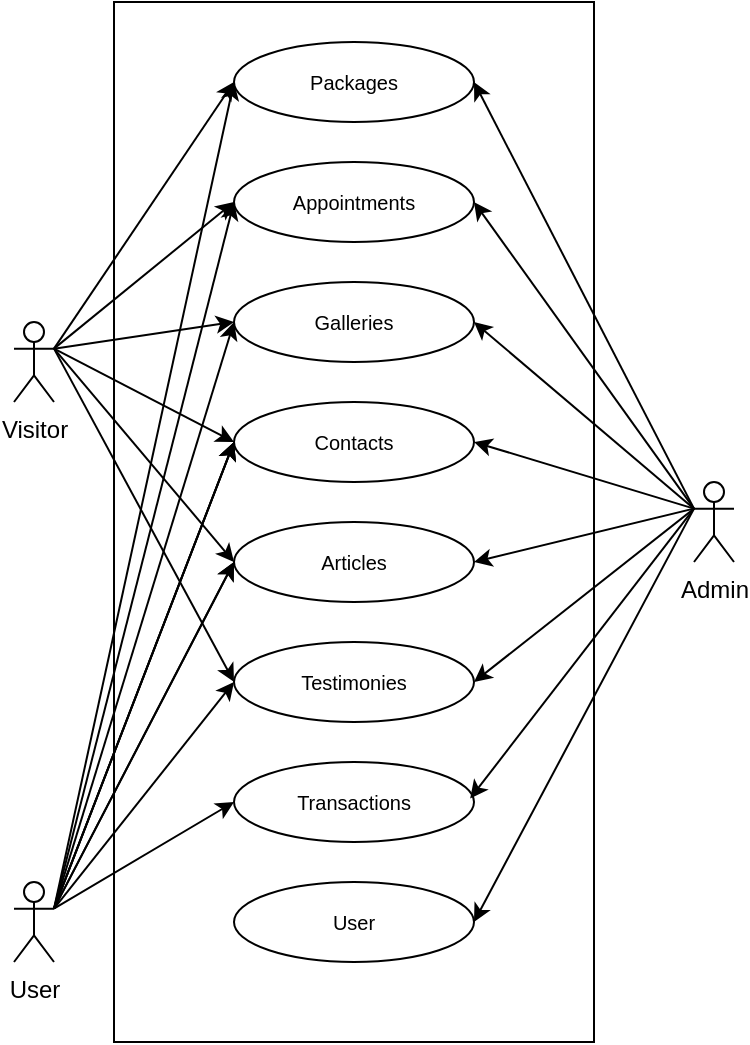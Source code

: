 <mxfile version="21.7.5" type="github" pages="3">
  <diagram name="Page-1" id="W3-Q7zqjhLUKa1q0KoxK">
    <mxGraphModel dx="-87" dy="461" grid="1" gridSize="10" guides="1" tooltips="1" connect="1" arrows="1" fold="1" page="1" pageScale="1" pageWidth="827" pageHeight="1169" math="0" shadow="0">
      <root>
        <mxCell id="0" />
        <mxCell id="1" parent="0" />
        <mxCell id="MscgL50pHXUSEDSrOaUT-1" value="" style="rounded=0;whiteSpace=wrap;html=1;" parent="1" vertex="1">
          <mxGeometry x="920" y="120" width="240" height="520" as="geometry" />
        </mxCell>
        <mxCell id="68ac-YHdikxbnGAt6BPG-159" value="User" style="shape=umlActor;verticalLabelPosition=bottom;verticalAlign=top;html=1;" parent="1" vertex="1">
          <mxGeometry x="870" y="560" width="20" height="40" as="geometry" />
        </mxCell>
        <mxCell id="68ac-YHdikxbnGAt6BPG-160" value="&lt;font style=&quot;font-size: 10px;&quot;&gt;Packages&lt;/font&gt;" style="ellipse;whiteSpace=wrap;html=1;" parent="1" vertex="1">
          <mxGeometry x="980" y="140" width="120" height="40" as="geometry" />
        </mxCell>
        <mxCell id="68ac-YHdikxbnGAt6BPG-161" value="&lt;font style=&quot;font-size: 10px;&quot;&gt;Appointments&lt;/font&gt;" style="ellipse;whiteSpace=wrap;html=1;" parent="1" vertex="1">
          <mxGeometry x="980" y="200" width="120" height="40" as="geometry" />
        </mxCell>
        <mxCell id="68ac-YHdikxbnGAt6BPG-162" value="&lt;font style=&quot;font-size: 10px;&quot;&gt;Galleries&lt;/font&gt;" style="ellipse;whiteSpace=wrap;html=1;" parent="1" vertex="1">
          <mxGeometry x="980" y="260" width="120" height="40" as="geometry" />
        </mxCell>
        <mxCell id="68ac-YHdikxbnGAt6BPG-164" value="&lt;font style=&quot;font-size: 10px;&quot;&gt;Contacts&lt;/font&gt;" style="ellipse;whiteSpace=wrap;html=1;" parent="1" vertex="1">
          <mxGeometry x="980" y="320" width="120" height="40" as="geometry" />
        </mxCell>
        <mxCell id="68ac-YHdikxbnGAt6BPG-165" value="&lt;font style=&quot;font-size: 10px;&quot;&gt;Testimonies&lt;/font&gt;" style="ellipse;whiteSpace=wrap;html=1;" parent="1" vertex="1">
          <mxGeometry x="980" y="440" width="120" height="40" as="geometry" />
        </mxCell>
        <mxCell id="68ac-YHdikxbnGAt6BPG-167" value="Visitor" style="shape=umlActor;verticalLabelPosition=bottom;verticalAlign=top;html=1;" parent="1" vertex="1">
          <mxGeometry x="870" y="280" width="20" height="40" as="geometry" />
        </mxCell>
        <mxCell id="68ac-YHdikxbnGAt6BPG-168" value="" style="endArrow=classic;html=1;rounded=0;exitX=1;exitY=0.333;exitDx=0;exitDy=0;exitPerimeter=0;entryX=0;entryY=0.5;entryDx=0;entryDy=0;" parent="1" source="68ac-YHdikxbnGAt6BPG-167" target="68ac-YHdikxbnGAt6BPG-160" edge="1">
          <mxGeometry width="50" height="50" relative="1" as="geometry">
            <mxPoint x="900" y="290" as="sourcePoint" />
            <mxPoint x="950" y="240" as="targetPoint" />
          </mxGeometry>
        </mxCell>
        <mxCell id="68ac-YHdikxbnGAt6BPG-169" value="" style="endArrow=classic;html=1;rounded=0;entryX=0;entryY=0.5;entryDx=0;entryDy=0;exitX=1;exitY=0.333;exitDx=0;exitDy=0;exitPerimeter=0;" parent="1" source="68ac-YHdikxbnGAt6BPG-167" target="68ac-YHdikxbnGAt6BPG-161" edge="1">
          <mxGeometry width="50" height="50" relative="1" as="geometry">
            <mxPoint x="890" y="290" as="sourcePoint" />
            <mxPoint x="1010" y="180" as="targetPoint" />
          </mxGeometry>
        </mxCell>
        <mxCell id="68ac-YHdikxbnGAt6BPG-170" value="" style="endArrow=classic;html=1;rounded=0;entryX=0;entryY=0.5;entryDx=0;entryDy=0;exitX=1;exitY=0.333;exitDx=0;exitDy=0;exitPerimeter=0;" parent="1" source="68ac-YHdikxbnGAt6BPG-167" target="68ac-YHdikxbnGAt6BPG-162" edge="1">
          <mxGeometry width="50" height="50" relative="1" as="geometry">
            <mxPoint x="890" y="290" as="sourcePoint" />
            <mxPoint x="1020" y="190" as="targetPoint" />
          </mxGeometry>
        </mxCell>
        <mxCell id="68ac-YHdikxbnGAt6BPG-171" value="" style="endArrow=classic;html=1;rounded=0;exitX=1;exitY=0.333;exitDx=0;exitDy=0;exitPerimeter=0;entryX=0;entryY=0.5;entryDx=0;entryDy=0;" parent="1" source="68ac-YHdikxbnGAt6BPG-167" target="68ac-YHdikxbnGAt6BPG-164" edge="1">
          <mxGeometry width="50" height="50" relative="1" as="geometry">
            <mxPoint x="920" y="323" as="sourcePoint" />
            <mxPoint x="1030" y="200" as="targetPoint" />
          </mxGeometry>
        </mxCell>
        <mxCell id="68ac-YHdikxbnGAt6BPG-172" value="" style="endArrow=classic;html=1;rounded=0;exitX=1;exitY=0.333;exitDx=0;exitDy=0;exitPerimeter=0;entryX=0;entryY=0.5;entryDx=0;entryDy=0;" parent="1" source="68ac-YHdikxbnGAt6BPG-167" target="68ac-YHdikxbnGAt6BPG-165" edge="1">
          <mxGeometry width="50" height="50" relative="1" as="geometry">
            <mxPoint x="930" y="333" as="sourcePoint" />
            <mxPoint x="1010" y="360" as="targetPoint" />
          </mxGeometry>
        </mxCell>
        <mxCell id="68ac-YHdikxbnGAt6BPG-173" value="&lt;font style=&quot;font-size: 10px;&quot;&gt;Articles&lt;/font&gt;" style="ellipse;whiteSpace=wrap;html=1;" parent="1" vertex="1">
          <mxGeometry x="980" y="380" width="120" height="40" as="geometry" />
        </mxCell>
        <mxCell id="68ac-YHdikxbnGAt6BPG-174" value="" style="endArrow=classic;html=1;rounded=0;entryX=0;entryY=0.5;entryDx=0;entryDy=0;exitX=1;exitY=0.333;exitDx=0;exitDy=0;exitPerimeter=0;" parent="1" source="68ac-YHdikxbnGAt6BPG-167" target="68ac-YHdikxbnGAt6BPG-173" edge="1">
          <mxGeometry width="50" height="50" relative="1" as="geometry">
            <mxPoint x="900" y="300" as="sourcePoint" />
            <mxPoint x="990" y="330" as="targetPoint" />
          </mxGeometry>
        </mxCell>
        <mxCell id="68ac-YHdikxbnGAt6BPG-175" value="&lt;font style=&quot;font-size: 10px;&quot;&gt;Transactions&lt;/font&gt;" style="ellipse;whiteSpace=wrap;html=1;" parent="1" vertex="1">
          <mxGeometry x="980" y="500" width="120" height="40" as="geometry" />
        </mxCell>
        <mxCell id="68ac-YHdikxbnGAt6BPG-176" value="Admin" style="shape=umlActor;verticalLabelPosition=bottom;verticalAlign=top;html=1;" parent="1" vertex="1">
          <mxGeometry x="1210" y="360" width="20" height="40" as="geometry" />
        </mxCell>
        <mxCell id="68ac-YHdikxbnGAt6BPG-178" value="" style="endArrow=classic;html=1;rounded=0;entryX=0;entryY=0.5;entryDx=0;entryDy=0;exitX=1;exitY=0.333;exitDx=0;exitDy=0;exitPerimeter=0;" parent="1" source="68ac-YHdikxbnGAt6BPG-159" target="68ac-YHdikxbnGAt6BPG-175" edge="1">
          <mxGeometry width="50" height="50" relative="1" as="geometry">
            <mxPoint x="900" y="583" as="sourcePoint" />
            <mxPoint x="990" y="590" as="targetPoint" />
          </mxGeometry>
        </mxCell>
        <mxCell id="68ac-YHdikxbnGAt6BPG-179" value="" style="endArrow=classic;html=1;rounded=0;entryX=0;entryY=0.5;entryDx=0;entryDy=0;exitX=1;exitY=0.333;exitDx=0;exitDy=0;exitPerimeter=0;" parent="1" source="68ac-YHdikxbnGAt6BPG-159" target="68ac-YHdikxbnGAt6BPG-165" edge="1">
          <mxGeometry width="50" height="50" relative="1" as="geometry">
            <mxPoint x="900" y="583" as="sourcePoint" />
            <mxPoint x="990" y="590" as="targetPoint" />
          </mxGeometry>
        </mxCell>
        <mxCell id="68ac-YHdikxbnGAt6BPG-180" value="" style="endArrow=classic;html=1;rounded=0;entryX=1;entryY=0.5;entryDx=0;entryDy=0;exitX=0;exitY=0.333;exitDx=0;exitDy=0;exitPerimeter=0;" parent="1" source="68ac-YHdikxbnGAt6BPG-176" target="68ac-YHdikxbnGAt6BPG-160" edge="1">
          <mxGeometry width="50" height="50" relative="1" as="geometry">
            <mxPoint x="1260" y="330" as="sourcePoint" />
            <mxPoint x="1310" y="280" as="targetPoint" />
          </mxGeometry>
        </mxCell>
        <mxCell id="68ac-YHdikxbnGAt6BPG-181" value="" style="endArrow=classic;html=1;rounded=0;entryX=1;entryY=0.5;entryDx=0;entryDy=0;exitX=0;exitY=0.333;exitDx=0;exitDy=0;exitPerimeter=0;" parent="1" source="68ac-YHdikxbnGAt6BPG-176" target="68ac-YHdikxbnGAt6BPG-165" edge="1">
          <mxGeometry width="50" height="50" relative="1" as="geometry">
            <mxPoint x="1270" y="340" as="sourcePoint" />
            <mxPoint x="1110" y="170" as="targetPoint" />
          </mxGeometry>
        </mxCell>
        <mxCell id="68ac-YHdikxbnGAt6BPG-182" value="" style="endArrow=classic;html=1;rounded=0;entryX=0;entryY=0.5;entryDx=0;entryDy=0;exitX=1;exitY=0.333;exitDx=0;exitDy=0;exitPerimeter=0;" parent="1" source="68ac-YHdikxbnGAt6BPG-159" target="68ac-YHdikxbnGAt6BPG-160" edge="1">
          <mxGeometry width="50" height="50" relative="1" as="geometry">
            <mxPoint x="880" y="550" as="sourcePoint" />
            <mxPoint x="990" y="170" as="targetPoint" />
          </mxGeometry>
        </mxCell>
        <mxCell id="68ac-YHdikxbnGAt6BPG-183" value="" style="endArrow=classic;html=1;rounded=0;entryX=0;entryY=0.5;entryDx=0;entryDy=0;exitX=1;exitY=0.333;exitDx=0;exitDy=0;exitPerimeter=0;" parent="1" source="68ac-YHdikxbnGAt6BPG-159" target="68ac-YHdikxbnGAt6BPG-161" edge="1">
          <mxGeometry width="50" height="50" relative="1" as="geometry">
            <mxPoint x="900" y="303" as="sourcePoint" />
            <mxPoint x="990" y="230" as="targetPoint" />
          </mxGeometry>
        </mxCell>
        <mxCell id="68ac-YHdikxbnGAt6BPG-184" value="" style="endArrow=classic;html=1;rounded=0;entryX=0;entryY=0.5;entryDx=0;entryDy=0;exitX=1;exitY=0.333;exitDx=0;exitDy=0;exitPerimeter=0;" parent="1" source="68ac-YHdikxbnGAt6BPG-159" target="68ac-YHdikxbnGAt6BPG-162" edge="1">
          <mxGeometry width="50" height="50" relative="1" as="geometry">
            <mxPoint x="880" y="550" as="sourcePoint" />
            <mxPoint x="990" y="290" as="targetPoint" />
          </mxGeometry>
        </mxCell>
        <mxCell id="68ac-YHdikxbnGAt6BPG-185" value="" style="endArrow=classic;html=1;rounded=0;entryX=0;entryY=0.5;entryDx=0;entryDy=0;exitX=1;exitY=0.333;exitDx=0;exitDy=0;exitPerimeter=0;" parent="1" source="68ac-YHdikxbnGAt6BPG-159" target="68ac-YHdikxbnGAt6BPG-164" edge="1">
          <mxGeometry width="50" height="50" relative="1" as="geometry">
            <mxPoint x="880" y="550" as="sourcePoint" />
            <mxPoint x="990" y="350" as="targetPoint" />
          </mxGeometry>
        </mxCell>
        <mxCell id="68ac-YHdikxbnGAt6BPG-186" value="" style="endArrow=classic;html=1;rounded=0;entryX=0;entryY=0.5;entryDx=0;entryDy=0;exitX=1;exitY=0.333;exitDx=0;exitDy=0;exitPerimeter=0;" parent="1" source="68ac-YHdikxbnGAt6BPG-159" target="68ac-YHdikxbnGAt6BPG-173" edge="1">
          <mxGeometry width="50" height="50" relative="1" as="geometry">
            <mxPoint x="880" y="550" as="sourcePoint" />
            <mxPoint x="990" y="410" as="targetPoint" />
          </mxGeometry>
        </mxCell>
        <mxCell id="68ac-YHdikxbnGAt6BPG-187" value="" style="endArrow=classic;html=1;rounded=0;entryX=0;entryY=0.5;entryDx=0;entryDy=0;exitX=1;exitY=0.333;exitDx=0;exitDy=0;exitPerimeter=0;" parent="1" source="68ac-YHdikxbnGAt6BPG-159" edge="1">
          <mxGeometry width="50" height="50" relative="1" as="geometry">
            <mxPoint x="880" y="550" as="sourcePoint" />
            <mxPoint x="980" y="400" as="targetPoint" />
          </mxGeometry>
        </mxCell>
        <mxCell id="68ac-YHdikxbnGAt6BPG-188" value="" style="endArrow=classic;html=1;rounded=0;entryX=0;entryY=0.5;entryDx=0;entryDy=0;exitX=1;exitY=0.333;exitDx=0;exitDy=0;exitPerimeter=0;" parent="1" source="68ac-YHdikxbnGAt6BPG-159" edge="1">
          <mxGeometry width="50" height="50" relative="1" as="geometry">
            <mxPoint x="880" y="550" as="sourcePoint" />
            <mxPoint x="980" y="340" as="targetPoint" />
          </mxGeometry>
        </mxCell>
        <mxCell id="68ac-YHdikxbnGAt6BPG-189" value="" style="endArrow=classic;html=1;rounded=0;entryX=0;entryY=0.5;entryDx=0;entryDy=0;exitX=1;exitY=0.333;exitDx=0;exitDy=0;exitPerimeter=0;" parent="1" source="68ac-YHdikxbnGAt6BPG-159" edge="1">
          <mxGeometry width="50" height="50" relative="1" as="geometry">
            <mxPoint x="880" y="550" as="sourcePoint" />
            <mxPoint x="980" y="340" as="targetPoint" />
          </mxGeometry>
        </mxCell>
        <mxCell id="68ac-YHdikxbnGAt6BPG-190" value="" style="endArrow=classic;html=1;rounded=0;entryX=1;entryY=0.5;entryDx=0;entryDy=0;exitX=0;exitY=0.333;exitDx=0;exitDy=0;exitPerimeter=0;" parent="1" source="68ac-YHdikxbnGAt6BPG-176" target="68ac-YHdikxbnGAt6BPG-161" edge="1">
          <mxGeometry width="50" height="50" relative="1" as="geometry">
            <mxPoint x="1290" y="353" as="sourcePoint" />
            <mxPoint x="1110" y="170" as="targetPoint" />
          </mxGeometry>
        </mxCell>
        <mxCell id="68ac-YHdikxbnGAt6BPG-191" value="" style="endArrow=classic;html=1;rounded=0;entryX=1;entryY=0.5;entryDx=0;entryDy=0;exitX=0;exitY=0.333;exitDx=0;exitDy=0;exitPerimeter=0;" parent="1" source="68ac-YHdikxbnGAt6BPG-176" target="68ac-YHdikxbnGAt6BPG-162" edge="1">
          <mxGeometry width="50" height="50" relative="1" as="geometry">
            <mxPoint x="1300" y="363" as="sourcePoint" />
            <mxPoint x="1120" y="180" as="targetPoint" />
          </mxGeometry>
        </mxCell>
        <mxCell id="68ac-YHdikxbnGAt6BPG-192" value="" style="endArrow=classic;html=1;rounded=0;entryX=1;entryY=0.5;entryDx=0;entryDy=0;exitX=0;exitY=0.333;exitDx=0;exitDy=0;exitPerimeter=0;" parent="1" source="68ac-YHdikxbnGAt6BPG-176" target="68ac-YHdikxbnGAt6BPG-164" edge="1">
          <mxGeometry width="50" height="50" relative="1" as="geometry">
            <mxPoint x="1310" y="373" as="sourcePoint" />
            <mxPoint x="1130" y="190" as="targetPoint" />
          </mxGeometry>
        </mxCell>
        <mxCell id="68ac-YHdikxbnGAt6BPG-193" value="" style="endArrow=classic;html=1;rounded=0;entryX=1;entryY=0.5;entryDx=0;entryDy=0;exitX=0;exitY=0.333;exitDx=0;exitDy=0;exitPerimeter=0;" parent="1" source="68ac-YHdikxbnGAt6BPG-176" target="68ac-YHdikxbnGAt6BPG-173" edge="1">
          <mxGeometry width="50" height="50" relative="1" as="geometry">
            <mxPoint x="1320" y="383" as="sourcePoint" />
            <mxPoint x="1140" y="200" as="targetPoint" />
          </mxGeometry>
        </mxCell>
        <mxCell id="68ac-YHdikxbnGAt6BPG-195" value="" style="endArrow=classic;html=1;rounded=0;entryX=0.984;entryY=0.456;entryDx=0;entryDy=0;exitX=0;exitY=0.333;exitDx=0;exitDy=0;exitPerimeter=0;entryPerimeter=0;" parent="1" source="68ac-YHdikxbnGAt6BPG-176" target="68ac-YHdikxbnGAt6BPG-175" edge="1">
          <mxGeometry width="50" height="50" relative="1" as="geometry">
            <mxPoint x="1350" y="413" as="sourcePoint" />
            <mxPoint x="1170" y="230" as="targetPoint" />
          </mxGeometry>
        </mxCell>
        <mxCell id="68ac-YHdikxbnGAt6BPG-196" value="&lt;font style=&quot;font-size: 10px;&quot;&gt;User&lt;/font&gt;" style="ellipse;whiteSpace=wrap;html=1;" parent="1" vertex="1">
          <mxGeometry x="980" y="560" width="120" height="40" as="geometry" />
        </mxCell>
        <mxCell id="JkCuVldubkpU6-L07YxO-3" value="" style="endArrow=classic;html=1;rounded=0;entryX=1;entryY=0.5;entryDx=0;entryDy=0;exitX=0;exitY=0.333;exitDx=0;exitDy=0;exitPerimeter=0;" parent="1" source="68ac-YHdikxbnGAt6BPG-176" target="68ac-YHdikxbnGAt6BPG-196" edge="1">
          <mxGeometry width="50" height="50" relative="1" as="geometry">
            <mxPoint x="1230" y="370" as="sourcePoint" />
            <mxPoint x="1110" y="590" as="targetPoint" />
          </mxGeometry>
        </mxCell>
      </root>
    </mxGraphModel>
  </diagram>
  <diagram id="ctuZIe3_9bELi5qZTH8a" name="admin">
    <mxGraphModel dx="883" dy="468" grid="1" gridSize="10" guides="1" tooltips="1" connect="1" arrows="1" fold="1" page="1" pageScale="1" pageWidth="850" pageHeight="1100" math="0" shadow="0">
      <root>
        <mxCell id="0" />
        <mxCell id="1" parent="0" />
        <mxCell id="uciX4Eg7__3NdHYNUk7G-22" value="" style="rounded=0;whiteSpace=wrap;html=1;" vertex="1" parent="1">
          <mxGeometry x="120" y="110" width="350" height="630" as="geometry" />
        </mxCell>
        <mxCell id="CpuPMyb-1w2UGZgQBSjq-10" style="rounded=0;orthogonalLoop=1;jettySize=auto;html=1;entryX=0;entryY=0.5;entryDx=0;entryDy=0;exitX=1;exitY=0.333;exitDx=0;exitDy=0;exitPerimeter=0;endArrow=none;endFill=0;fontSize=10;" parent="1" source="p_7tX5edI_VlVgQaroJx-1" target="CpuPMyb-1w2UGZgQBSjq-1" edge="1">
          <mxGeometry relative="1" as="geometry">
            <mxPoint x="180" y="186.667" as="sourcePoint" />
          </mxGeometry>
        </mxCell>
        <mxCell id="CpuPMyb-1w2UGZgQBSjq-21" style="rounded=0;orthogonalLoop=1;jettySize=auto;html=1;exitX=1;exitY=0.333;exitDx=0;exitDy=0;exitPerimeter=0;entryX=0;entryY=0.5;entryDx=0;entryDy=0;endArrow=none;endFill=0;fontSize=10;" parent="1" source="p_7tX5edI_VlVgQaroJx-1" target="CpuPMyb-1w2UGZgQBSjq-11" edge="1">
          <mxGeometry relative="1" as="geometry" />
        </mxCell>
        <mxCell id="CpuPMyb-1w2UGZgQBSjq-29" style="rounded=0;orthogonalLoop=1;jettySize=auto;html=1;exitX=1;exitY=0.333;exitDx=0;exitDy=0;exitPerimeter=0;entryX=0;entryY=0.5;entryDx=0;entryDy=0;endArrow=none;endFill=0;fontSize=10;" parent="1" source="p_7tX5edI_VlVgQaroJx-1" target="CpuPMyb-1w2UGZgQBSjq-28" edge="1">
          <mxGeometry relative="1" as="geometry" />
        </mxCell>
        <mxCell id="p_7tX5edI_VlVgQaroJx-1" value="Admin" style="shape=umlActor;verticalLabelPosition=bottom;verticalAlign=top;html=1;outlineConnect=0;fontSize=10;" parent="1" vertex="1">
          <mxGeometry x="60" y="240" width="40" height="80" as="geometry" />
        </mxCell>
        <mxCell id="CpuPMyb-1w2UGZgQBSjq-1" value="Login" style="ellipse;whiteSpace=wrap;html=1;fontSize=10;" parent="1" vertex="1">
          <mxGeometry x="200" y="120" width="80" height="40" as="geometry" />
        </mxCell>
        <mxCell id="CpuPMyb-1w2UGZgQBSjq-7" value="Logout" style="ellipse;whiteSpace=wrap;html=1;fontSize=10;" parent="1" vertex="1">
          <mxGeometry x="360" y="120" width="80" height="40" as="geometry" />
        </mxCell>
        <mxCell id="CpuPMyb-1w2UGZgQBSjq-8" value="" style="endArrow=classic;html=1;rounded=0;dashed=1;entryX=0;entryY=0.5;entryDx=0;entryDy=0;fontSize=10;" parent="1" target="CpuPMyb-1w2UGZgQBSjq-7" edge="1">
          <mxGeometry width="50" height="50" relative="1" as="geometry">
            <mxPoint x="280" y="140" as="sourcePoint" />
            <mxPoint x="330" y="100" as="targetPoint" />
          </mxGeometry>
        </mxCell>
        <mxCell id="CpuPMyb-1w2UGZgQBSjq-9" value="&amp;lt;&amp;lt;include&amp;gt;&amp;gt;" style="text;html=1;align=center;verticalAlign=middle;resizable=0;points=[];autosize=1;strokeColor=none;fillColor=none;fontSize=10;" parent="1" vertex="1">
          <mxGeometry x="280" y="108" width="80" height="30" as="geometry" />
        </mxCell>
        <mxCell id="CpuPMyb-1w2UGZgQBSjq-11" value="Lihat Data Paket Wedding" style="ellipse;whiteSpace=wrap;html=1;fontSize=10;" parent="1" vertex="1">
          <mxGeometry x="200" y="220" width="80" height="40" as="geometry" />
        </mxCell>
        <mxCell id="CpuPMyb-1w2UGZgQBSjq-12" value="Tambah Data Paket Wedding" style="ellipse;whiteSpace=wrap;html=1;fontSize=10;" parent="1" vertex="1">
          <mxGeometry x="285" y="150" width="80" height="40" as="geometry" />
        </mxCell>
        <mxCell id="CpuPMyb-1w2UGZgQBSjq-13" value="" style="endArrow=classic;html=1;rounded=0;dashed=1;entryX=0;entryY=0.5;entryDx=0;entryDy=0;fontSize=10;" parent="1" target="CpuPMyb-1w2UGZgQBSjq-12" edge="1">
          <mxGeometry width="50" height="50" relative="1" as="geometry">
            <mxPoint x="240" y="220" as="sourcePoint" />
            <mxPoint x="280" y="170" as="targetPoint" />
          </mxGeometry>
        </mxCell>
        <mxCell id="CpuPMyb-1w2UGZgQBSjq-14" value="&amp;lt;&amp;lt;include&amp;gt;&amp;gt;" style="text;html=1;align=center;verticalAlign=middle;resizable=0;points=[];autosize=1;strokeColor=none;fillColor=none;fontSize=10;" parent="1" vertex="1">
          <mxGeometry x="195" y="178" width="80" height="30" as="geometry" />
        </mxCell>
        <mxCell id="CpuPMyb-1w2UGZgQBSjq-15" value="Edit Data Paket Wedding" style="ellipse;whiteSpace=wrap;html=1;fontSize=10;" parent="1" vertex="1">
          <mxGeometry x="360" y="180" width="80" height="40" as="geometry" />
        </mxCell>
        <mxCell id="CpuPMyb-1w2UGZgQBSjq-16" value="" style="endArrow=classic;html=1;rounded=0;dashed=1;entryX=0;entryY=0.5;entryDx=0;entryDy=0;fontSize=10;" parent="1" target="CpuPMyb-1w2UGZgQBSjq-15" edge="1">
          <mxGeometry width="50" height="50" relative="1" as="geometry">
            <mxPoint x="280" y="240" as="sourcePoint" />
            <mxPoint x="330" y="200" as="targetPoint" />
          </mxGeometry>
        </mxCell>
        <mxCell id="CpuPMyb-1w2UGZgQBSjq-17" value="&amp;lt;&amp;lt;include&amp;gt;&amp;gt;" style="text;html=1;align=center;verticalAlign=middle;resizable=0;points=[];autosize=1;strokeColor=none;fillColor=none;fontSize=10;" parent="1" vertex="1">
          <mxGeometry x="265" y="190" width="80" height="30" as="geometry" />
        </mxCell>
        <mxCell id="CpuPMyb-1w2UGZgQBSjq-18" value="Hapus Data Paket Wedding" style="ellipse;whiteSpace=wrap;html=1;fontSize=10;" parent="1" vertex="1">
          <mxGeometry x="360" y="240" width="80" height="40" as="geometry" />
        </mxCell>
        <mxCell id="CpuPMyb-1w2UGZgQBSjq-19" value="" style="endArrow=classic;html=1;rounded=0;dashed=1;entryX=0;entryY=0.5;entryDx=0;entryDy=0;exitX=0.5;exitY=1;exitDx=0;exitDy=0;fontSize=10;" parent="1" source="CpuPMyb-1w2UGZgQBSjq-11" target="CpuPMyb-1w2UGZgQBSjq-18" edge="1">
          <mxGeometry width="50" height="50" relative="1" as="geometry">
            <mxPoint x="280" y="300" as="sourcePoint" />
            <mxPoint x="330" y="260" as="targetPoint" />
          </mxGeometry>
        </mxCell>
        <mxCell id="CpuPMyb-1w2UGZgQBSjq-20" value="&amp;lt;&amp;lt;include&amp;gt;&amp;gt;" style="text;html=1;align=center;verticalAlign=middle;resizable=0;points=[];autosize=1;strokeColor=none;fillColor=none;fontSize=10;" parent="1" vertex="1">
          <mxGeometry x="280" y="230" width="80" height="30" as="geometry" />
        </mxCell>
        <mxCell id="CpuPMyb-1w2UGZgQBSjq-22" value="Tambah Data Galeri" style="ellipse;whiteSpace=wrap;html=1;fontSize=10;" parent="1" vertex="1">
          <mxGeometry x="250" y="360" width="80" height="40" as="geometry" />
        </mxCell>
        <mxCell id="CpuPMyb-1w2UGZgQBSjq-23" value="Edit Data Galeri" style="ellipse;whiteSpace=wrap;html=1;fontSize=10;" parent="1" vertex="1">
          <mxGeometry x="345" y="400" width="80" height="40" as="geometry" />
        </mxCell>
        <mxCell id="CpuPMyb-1w2UGZgQBSjq-24" value="Hapus Data Galeri" style="ellipse;whiteSpace=wrap;html=1;fontSize=10;" parent="1" vertex="1">
          <mxGeometry x="350" y="460" width="80" height="40" as="geometry" />
        </mxCell>
        <mxCell id="CpuPMyb-1w2UGZgQBSjq-25" value="&amp;lt;&amp;lt;include&amp;gt;&amp;gt;" style="text;html=1;align=center;verticalAlign=middle;resizable=0;points=[];autosize=1;strokeColor=none;fillColor=none;fontSize=10;" parent="1" vertex="1">
          <mxGeometry x="300" y="430" width="80" height="30" as="geometry" />
        </mxCell>
        <mxCell id="CpuPMyb-1w2UGZgQBSjq-26" value="&amp;lt;&amp;lt;include&amp;gt;&amp;gt;" style="text;html=1;align=center;verticalAlign=middle;resizable=0;points=[];autosize=1;strokeColor=none;fillColor=none;fontSize=10;" parent="1" vertex="1">
          <mxGeometry x="220" y="340" width="80" height="30" as="geometry" />
        </mxCell>
        <mxCell id="CpuPMyb-1w2UGZgQBSjq-27" value="&amp;lt;&amp;lt;include&amp;gt;&amp;gt;" style="text;html=1;align=center;verticalAlign=middle;resizable=0;points=[];autosize=1;strokeColor=none;fillColor=none;fontSize=10;" parent="1" vertex="1">
          <mxGeometry x="285" y="390" width="80" height="30" as="geometry" />
        </mxCell>
        <mxCell id="CpuPMyb-1w2UGZgQBSjq-28" value="Lihat Data Galeri" style="ellipse;whiteSpace=wrap;html=1;fontSize=10;" parent="1" vertex="1">
          <mxGeometry x="150" y="340" width="80" height="40" as="geometry" />
        </mxCell>
        <mxCell id="CpuPMyb-1w2UGZgQBSjq-31" value="" style="endArrow=classic;html=1;rounded=0;dashed=1;exitX=1;exitY=0.5;exitDx=0;exitDy=0;fontSize=10;entryX=0;entryY=0;entryDx=0;entryDy=0;" parent="1" source="CpuPMyb-1w2UGZgQBSjq-28" edge="1" target="CpuPMyb-1w2UGZgQBSjq-22">
          <mxGeometry width="50" height="50" relative="1" as="geometry">
            <mxPoint x="215" y="450" as="sourcePoint" />
            <mxPoint x="265" y="400" as="targetPoint" />
          </mxGeometry>
        </mxCell>
        <mxCell id="CpuPMyb-1w2UGZgQBSjq-32" value="" style="endArrow=classic;html=1;rounded=0;exitX=0.729;exitY=1.029;exitDx=0;exitDy=0;entryX=0;entryY=0.5;entryDx=0;entryDy=0;dashed=1;fontSize=10;exitPerimeter=0;" parent="1" source="CpuPMyb-1w2UGZgQBSjq-28" target="CpuPMyb-1w2UGZgQBSjq-23" edge="1">
          <mxGeometry width="50" height="50" relative="1" as="geometry">
            <mxPoint x="255" y="480" as="sourcePoint" />
            <mxPoint x="305" y="430" as="targetPoint" />
            <Array as="points">
              <mxPoint x="280" y="410" />
            </Array>
          </mxGeometry>
        </mxCell>
        <mxCell id="CpuPMyb-1w2UGZgQBSjq-33" value="" style="endArrow=classic;html=1;rounded=0;entryX=0;entryY=0.5;entryDx=0;entryDy=0;dashed=1;exitX=0.5;exitY=1;exitDx=0;exitDy=0;fontSize=10;" parent="1" source="CpuPMyb-1w2UGZgQBSjq-28" target="CpuPMyb-1w2UGZgQBSjq-24" edge="1">
          <mxGeometry width="50" height="50" relative="1" as="geometry">
            <mxPoint x="215" y="490" as="sourcePoint" />
            <mxPoint x="265" y="440" as="targetPoint" />
          </mxGeometry>
        </mxCell>
        <mxCell id="CpuPMyb-1w2UGZgQBSjq-34" value="Lihat Data Artikel" style="ellipse;whiteSpace=wrap;html=1;fontSize=10;" parent="1" vertex="1">
          <mxGeometry x="140" y="400" width="80" height="40" as="geometry" />
        </mxCell>
        <mxCell id="CpuPMyb-1w2UGZgQBSjq-35" value="Tambah Data Artikel" style="ellipse;whiteSpace=wrap;html=1;fontSize=10;" parent="1" vertex="1">
          <mxGeometry x="240" y="460" width="80" height="40" as="geometry" />
        </mxCell>
        <mxCell id="CpuPMyb-1w2UGZgQBSjq-36" value="" style="endArrow=classic;html=1;rounded=0;dashed=1;entryX=0;entryY=0.5;entryDx=0;entryDy=0;fontSize=10;exitX=1;exitY=0.5;exitDx=0;exitDy=0;" parent="1" target="CpuPMyb-1w2UGZgQBSjq-35" edge="1" source="CpuPMyb-1w2UGZgQBSjq-34">
          <mxGeometry width="50" height="50" relative="1" as="geometry">
            <mxPoint x="225" y="560" as="sourcePoint" />
            <mxPoint x="275" y="510" as="targetPoint" />
          </mxGeometry>
        </mxCell>
        <mxCell id="CpuPMyb-1w2UGZgQBSjq-37" value="&amp;lt;&amp;lt;include&amp;gt;&amp;gt;" style="text;html=1;align=center;verticalAlign=middle;resizable=0;points=[];autosize=1;strokeColor=none;fillColor=none;fontSize=10;" parent="1" vertex="1">
          <mxGeometry x="220" y="430" width="80" height="30" as="geometry" />
        </mxCell>
        <mxCell id="CpuPMyb-1w2UGZgQBSjq-38" value="Edit Data Artikel" style="ellipse;whiteSpace=wrap;html=1;fontSize=10;" parent="1" vertex="1">
          <mxGeometry x="300" y="510" width="80" height="40" as="geometry" />
        </mxCell>
        <mxCell id="CpuPMyb-1w2UGZgQBSjq-39" value="" style="endArrow=classic;html=1;rounded=0;dashed=1;fontSize=10;exitX=0.736;exitY=0.912;exitDx=0;exitDy=0;exitPerimeter=0;entryX=0;entryY=0.5;entryDx=0;entryDy=0;" parent="1" edge="1" target="CpuPMyb-1w2UGZgQBSjq-38" source="CpuPMyb-1w2UGZgQBSjq-34">
          <mxGeometry width="50" height="50" relative="1" as="geometry">
            <mxPoint x="265" y="580" as="sourcePoint" />
            <mxPoint x="345" y="540" as="targetPoint" />
            <Array as="points">
              <mxPoint x="240" y="520" />
            </Array>
          </mxGeometry>
        </mxCell>
        <mxCell id="CpuPMyb-1w2UGZgQBSjq-40" value="&amp;lt;&amp;lt;include&amp;gt;&amp;gt;" style="text;html=1;align=center;verticalAlign=middle;resizable=0;points=[];autosize=1;strokeColor=none;fillColor=none;fontSize=10;" parent="1" vertex="1">
          <mxGeometry x="170" y="500" width="80" height="30" as="geometry" />
        </mxCell>
        <mxCell id="CpuPMyb-1w2UGZgQBSjq-41" value="Hapus Data Artikel" style="ellipse;whiteSpace=wrap;html=1;fontSize=10;" parent="1" vertex="1">
          <mxGeometry x="210" y="530" width="80" height="40" as="geometry" />
        </mxCell>
        <mxCell id="CpuPMyb-1w2UGZgQBSjq-42" value="&amp;lt;&amp;lt;include&amp;gt;&amp;gt;" style="text;html=1;align=center;verticalAlign=middle;resizable=0;points=[];autosize=1;strokeColor=none;fillColor=none;fontSize=10;" parent="1" vertex="1">
          <mxGeometry x="230" y="500" width="80" height="30" as="geometry" />
        </mxCell>
        <mxCell id="CpuPMyb-1w2UGZgQBSjq-43" value="" style="endArrow=classic;html=1;rounded=0;exitX=0.5;exitY=1;exitDx=0;exitDy=0;entryX=0;entryY=0.5;entryDx=0;entryDy=0;dashed=1;fontSize=10;" parent="1" source="CpuPMyb-1w2UGZgQBSjq-34" target="CpuPMyb-1w2UGZgQBSjq-41" edge="1">
          <mxGeometry width="50" height="50" relative="1" as="geometry">
            <mxPoint x="225" y="640" as="sourcePoint" />
            <mxPoint x="275" y="590" as="targetPoint" />
            <Array as="points">
              <mxPoint x="180" y="520" />
            </Array>
          </mxGeometry>
        </mxCell>
        <mxCell id="CpuPMyb-1w2UGZgQBSjq-44" style="rounded=0;orthogonalLoop=1;jettySize=auto;html=1;exitX=1;exitY=0.333;exitDx=0;exitDy=0;exitPerimeter=0;entryX=0;entryY=0;entryDx=0;entryDy=0;endArrow=none;endFill=0;fontSize=10;" parent="1" source="p_7tX5edI_VlVgQaroJx-1" target="CpuPMyb-1w2UGZgQBSjq-34" edge="1">
          <mxGeometry relative="1" as="geometry">
            <mxPoint x="170" y="277" as="sourcePoint" />
            <mxPoint x="210" y="370" as="targetPoint" />
          </mxGeometry>
        </mxCell>
        <mxCell id="CpuPMyb-1w2UGZgQBSjq-45" value="Lihat Data Testimoni" style="ellipse;whiteSpace=wrap;html=1;fontSize=10;" parent="1" vertex="1">
          <mxGeometry x="195" y="580" width="80" height="40" as="geometry" />
        </mxCell>
        <mxCell id="CpuPMyb-1w2UGZgQBSjq-46" value="Hapus Data Testimoni" style="ellipse;whiteSpace=wrap;html=1;fontSize=10;" parent="1" vertex="1">
          <mxGeometry x="310" y="560" width="80" height="40" as="geometry" />
        </mxCell>
        <mxCell id="CpuPMyb-1w2UGZgQBSjq-47" value="" style="endArrow=classic;html=1;rounded=0;dashed=1;entryX=0;entryY=0.5;entryDx=0;entryDy=0;fontSize=10;exitX=1;exitY=0;exitDx=0;exitDy=0;" parent="1" target="CpuPMyb-1w2UGZgQBSjq-46" edge="1" source="CpuPMyb-1w2UGZgQBSjq-45">
          <mxGeometry width="50" height="50" relative="1" as="geometry">
            <mxPoint x="240" y="630" as="sourcePoint" />
            <mxPoint x="290" y="580" as="targetPoint" />
          </mxGeometry>
        </mxCell>
        <mxCell id="CpuPMyb-1w2UGZgQBSjq-48" value="&amp;lt;&amp;lt;include&amp;gt;&amp;gt;" style="text;html=1;align=center;verticalAlign=middle;resizable=0;points=[];autosize=1;strokeColor=none;fillColor=none;fontSize=10;" parent="1" vertex="1">
          <mxGeometry x="240" y="560" width="80" height="30" as="geometry" />
        </mxCell>
        <mxCell id="CpuPMyb-1w2UGZgQBSjq-49" value="Hapus Data Contact" style="ellipse;whiteSpace=wrap;html=1;fontSize=10;" parent="1" vertex="1">
          <mxGeometry x="320" y="610" width="80" height="40" as="geometry" />
        </mxCell>
        <mxCell id="CpuPMyb-1w2UGZgQBSjq-50" value="" style="endArrow=classic;html=1;rounded=0;dashed=1;fontSize=10;exitX=0.004;exitY=0.178;exitDx=0;exitDy=0;exitPerimeter=0;entryX=0;entryY=0.5;entryDx=0;entryDy=0;" parent="1" edge="1" target="CpuPMyb-1w2UGZgQBSjq-49" source="CpuPMyb-1w2UGZgQBSjq-51">
          <mxGeometry width="50" height="50" relative="1" as="geometry">
            <mxPoint x="280" y="650" as="sourcePoint" />
            <mxPoint x="360" y="610" as="targetPoint" />
          </mxGeometry>
        </mxCell>
        <mxCell id="CpuPMyb-1w2UGZgQBSjq-51" value="&amp;lt;&amp;lt;include&amp;gt;&amp;gt;" style="text;html=1;align=center;verticalAlign=middle;resizable=0;points=[];autosize=1;strokeColor=none;fillColor=none;fontSize=10;" parent="1" vertex="1">
          <mxGeometry x="265" y="640" width="80" height="30" as="geometry" />
        </mxCell>
        <mxCell id="CpuPMyb-1w2UGZgQBSjq-52" value="Hapus Data Appointment" style="ellipse;whiteSpace=wrap;html=1;fontSize=10;" parent="1" vertex="1">
          <mxGeometry x="320" y="670" width="80" height="40" as="geometry" />
        </mxCell>
        <mxCell id="CpuPMyb-1w2UGZgQBSjq-53" value="&amp;lt;&amp;lt;include&amp;gt;&amp;gt;" style="text;html=1;align=center;verticalAlign=middle;resizable=0;points=[];autosize=1;strokeColor=none;fillColor=none;fontSize=10;" parent="1" vertex="1">
          <mxGeometry x="250" y="670" width="80" height="30" as="geometry" />
        </mxCell>
        <mxCell id="CpuPMyb-1w2UGZgQBSjq-54" value="" style="endArrow=classic;html=1;rounded=0;exitX=1;exitY=0.5;exitDx=0;exitDy=0;entryX=0;entryY=0.5;entryDx=0;entryDy=0;dashed=1;fontSize=10;" parent="1" source="uciX4Eg7__3NdHYNUk7G-18" target="CpuPMyb-1w2UGZgQBSjq-52" edge="1">
          <mxGeometry width="50" height="50" relative="1" as="geometry">
            <mxPoint x="240" y="710" as="sourcePoint" />
            <mxPoint x="360" y="670" as="targetPoint" />
          </mxGeometry>
        </mxCell>
        <mxCell id="CpuPMyb-1w2UGZgQBSjq-55" style="rounded=0;orthogonalLoop=1;jettySize=auto;html=1;exitX=1;exitY=0.333;exitDx=0;exitDy=0;exitPerimeter=0;entryX=0;entryY=0.5;entryDx=0;entryDy=0;endArrow=none;endFill=0;fontSize=10;" parent="1" source="p_7tX5edI_VlVgQaroJx-1" target="CpuPMyb-1w2UGZgQBSjq-45" edge="1">
          <mxGeometry relative="1" as="geometry">
            <mxPoint x="160" y="390" as="sourcePoint" />
            <mxPoint x="210" y="493" as="targetPoint" />
            <Array as="points">
              <mxPoint x="140" y="460" />
            </Array>
          </mxGeometry>
        </mxCell>
        <mxCell id="uciX4Eg7__3NdHYNUk7G-4" value="Edit Data Transaksi Paket Wedding" style="ellipse;whiteSpace=wrap;html=1;fontSize=10;" vertex="1" parent="1">
          <mxGeometry x="360" y="300" width="80" height="40" as="geometry" />
        </mxCell>
        <mxCell id="uciX4Eg7__3NdHYNUk7G-5" value="" style="endArrow=classic;html=1;rounded=0;dashed=1;entryX=0;entryY=0.5;entryDx=0;entryDy=0;fontSize=10;exitX=1;exitY=0.5;exitDx=0;exitDy=0;" edge="1" target="uciX4Eg7__3NdHYNUk7G-4" parent="1" source="uciX4Eg7__3NdHYNUk7G-13">
          <mxGeometry width="50" height="50" relative="1" as="geometry">
            <mxPoint x="265" y="360" as="sourcePoint" />
            <mxPoint x="315" y="320" as="targetPoint" />
          </mxGeometry>
        </mxCell>
        <mxCell id="uciX4Eg7__3NdHYNUk7G-6" value="&amp;lt;&amp;lt;include&amp;gt;&amp;gt;" style="text;html=1;align=center;verticalAlign=middle;resizable=0;points=[];autosize=1;strokeColor=none;fillColor=none;fontSize=10;" vertex="1" parent="1">
          <mxGeometry x="275" y="270" width="80" height="30" as="geometry" />
        </mxCell>
        <mxCell id="uciX4Eg7__3NdHYNUk7G-7" value="Hapus Data Transaksi Paket Wedding" style="ellipse;whiteSpace=wrap;html=1;fontSize=10;" vertex="1" parent="1">
          <mxGeometry x="355" y="350" width="80" height="40" as="geometry" />
        </mxCell>
        <mxCell id="uciX4Eg7__3NdHYNUk7G-8" value="" style="endArrow=classic;html=1;rounded=0;dashed=1;entryX=0;entryY=0.5;entryDx=0;entryDy=0;exitX=0.5;exitY=1;exitDx=0;exitDy=0;fontSize=10;" edge="1" source="uciX4Eg7__3NdHYNUk7G-13" target="uciX4Eg7__3NdHYNUk7G-7" parent="1">
          <mxGeometry width="50" height="50" relative="1" as="geometry">
            <mxPoint x="265" y="420" as="sourcePoint" />
            <mxPoint x="315" y="380" as="targetPoint" />
          </mxGeometry>
        </mxCell>
        <mxCell id="uciX4Eg7__3NdHYNUk7G-9" value="&amp;lt;&amp;lt;include&amp;gt;&amp;gt;" style="text;html=1;align=center;verticalAlign=middle;resizable=0;points=[];autosize=1;strokeColor=none;fillColor=none;fontSize=10;" vertex="1" parent="1">
          <mxGeometry x="265" y="320" width="80" height="30" as="geometry" />
        </mxCell>
        <mxCell id="uciX4Eg7__3NdHYNUk7G-12" style="rounded=0;orthogonalLoop=1;jettySize=auto;html=1;exitX=1;exitY=0.333;exitDx=0;exitDy=0;exitPerimeter=0;entryX=0;entryY=0.5;entryDx=0;entryDy=0;endArrow=none;endFill=0;fontSize=10;" edge="1" target="uciX4Eg7__3NdHYNUk7G-13" parent="1" source="p_7tX5edI_VlVgQaroJx-1">
          <mxGeometry relative="1" as="geometry">
            <mxPoint x="95" y="387" as="sourcePoint" />
          </mxGeometry>
        </mxCell>
        <mxCell id="uciX4Eg7__3NdHYNUk7G-13" value="Lihat Data Transaksi Paket Wedding" style="ellipse;whiteSpace=wrap;html=1;fontSize=10;" vertex="1" parent="1">
          <mxGeometry x="195" y="280" width="80" height="40" as="geometry" />
        </mxCell>
        <mxCell id="uciX4Eg7__3NdHYNUk7G-17" value="Lihat Data Contact" style="ellipse;whiteSpace=wrap;html=1;fontSize=10;" vertex="1" parent="1">
          <mxGeometry x="195" y="635" width="80" height="40" as="geometry" />
        </mxCell>
        <mxCell id="uciX4Eg7__3NdHYNUk7G-18" value="Lihat Data Appointment" style="ellipse;whiteSpace=wrap;html=1;fontSize=10;" vertex="1" parent="1">
          <mxGeometry x="200" y="690" width="80" height="40" as="geometry" />
        </mxCell>
        <mxCell id="uciX4Eg7__3NdHYNUk7G-20" style="rounded=0;orthogonalLoop=1;jettySize=auto;html=1;exitX=1;exitY=0.333;exitDx=0;exitDy=0;exitPerimeter=0;entryX=0;entryY=0.5;entryDx=0;entryDy=0;endArrow=none;endFill=0;fontSize=10;" edge="1" parent="1" source="p_7tX5edI_VlVgQaroJx-1" target="uciX4Eg7__3NdHYNUk7G-17">
          <mxGeometry relative="1" as="geometry">
            <mxPoint x="120" y="277" as="sourcePoint" />
            <mxPoint x="205" y="610" as="targetPoint" />
            <Array as="points">
              <mxPoint x="130" y="480" />
            </Array>
          </mxGeometry>
        </mxCell>
        <mxCell id="uciX4Eg7__3NdHYNUk7G-21" style="rounded=0;orthogonalLoop=1;jettySize=auto;html=1;entryX=0;entryY=0.5;entryDx=0;entryDy=0;endArrow=none;endFill=0;fontSize=10;exitX=1;exitY=0.333;exitDx=0;exitDy=0;exitPerimeter=0;" edge="1" parent="1" source="p_7tX5edI_VlVgQaroJx-1" target="uciX4Eg7__3NdHYNUk7G-18">
          <mxGeometry relative="1" as="geometry">
            <mxPoint x="110" y="270" as="sourcePoint" />
            <mxPoint x="205" y="665" as="targetPoint" />
            <Array as="points">
              <mxPoint x="120" y="500" />
            </Array>
          </mxGeometry>
        </mxCell>
      </root>
    </mxGraphModel>
  </diagram>
  <diagram id="ZKXZZFiLEvCragS1WWe5" name="user">
    <mxGraphModel dx="1116" dy="591" grid="1" gridSize="10" guides="1" tooltips="1" connect="1" arrows="1" fold="1" page="1" pageScale="1" pageWidth="850" pageHeight="1100" math="0" shadow="0">
      <root>
        <mxCell id="0" />
        <mxCell id="1" parent="0" />
        <mxCell id="YbqMbkO5pbE7KwBr6-NF-1" value="" style="rounded=0;whiteSpace=wrap;html=1;" vertex="1" parent="1">
          <mxGeometry x="120" y="100" width="310" height="490" as="geometry" />
        </mxCell>
        <mxCell id="YbqMbkO5pbE7KwBr6-NF-2" style="rounded=0;orthogonalLoop=1;jettySize=auto;html=1;entryX=0;entryY=0.5;entryDx=0;entryDy=0;exitX=1;exitY=0.333;exitDx=0;exitDy=0;exitPerimeter=0;endArrow=none;endFill=0;fontSize=10;" edge="1" parent="1" source="YbqMbkO5pbE7KwBr6-NF-5" target="YbqMbkO5pbE7KwBr6-NF-6">
          <mxGeometry relative="1" as="geometry">
            <mxPoint x="180" y="186.667" as="sourcePoint" />
          </mxGeometry>
        </mxCell>
        <mxCell id="YbqMbkO5pbE7KwBr6-NF-3" style="rounded=0;orthogonalLoop=1;jettySize=auto;html=1;exitX=1;exitY=0.333;exitDx=0;exitDy=0;exitPerimeter=0;entryX=0;entryY=0.5;entryDx=0;entryDy=0;endArrow=none;endFill=0;fontSize=10;" edge="1" parent="1" source="YbqMbkO5pbE7KwBr6-NF-5" target="YbqMbkO5pbE7KwBr6-NF-10">
          <mxGeometry relative="1" as="geometry" />
        </mxCell>
        <mxCell id="YbqMbkO5pbE7KwBr6-NF-5" value="User" style="shape=umlActor;verticalLabelPosition=bottom;verticalAlign=top;html=1;outlineConnect=0;fontSize=10;" vertex="1" parent="1">
          <mxGeometry x="60" y="240" width="40" height="80" as="geometry" />
        </mxCell>
        <mxCell id="YbqMbkO5pbE7KwBr6-NF-6" value="Tambah Data Appointment" style="ellipse;whiteSpace=wrap;html=1;fontSize=10;" vertex="1" parent="1">
          <mxGeometry x="200" y="120" width="80" height="40" as="geometry" />
        </mxCell>
        <mxCell id="YbqMbkO5pbE7KwBr6-NF-10" value="Lihat Paket Wedding" style="ellipse;whiteSpace=wrap;html=1;fontSize=10;" vertex="1" parent="1">
          <mxGeometry x="200" y="227" width="80" height="40" as="geometry" />
        </mxCell>
        <mxCell id="YbqMbkO5pbE7KwBr6-NF-11" value="Tambah Data Contact" style="ellipse;whiteSpace=wrap;html=1;fontSize=10;" vertex="1" parent="1">
          <mxGeometry x="200" y="170" width="80" height="40" as="geometry" />
        </mxCell>
        <mxCell id="YbqMbkO5pbE7KwBr6-NF-41" value="Login" style="ellipse;whiteSpace=wrap;html=1;fontSize=10;" vertex="1" parent="1">
          <mxGeometry x="200" y="440" width="80" height="40" as="geometry" />
        </mxCell>
        <mxCell id="YbqMbkO5pbE7KwBr6-NF-42" value="Logout" style="ellipse;whiteSpace=wrap;html=1;fontSize=10;" vertex="1" parent="1">
          <mxGeometry x="310" y="410" width="80" height="40" as="geometry" />
        </mxCell>
        <mxCell id="YbqMbkO5pbE7KwBr6-NF-43" value="" style="endArrow=classic;html=1;rounded=0;dashed=1;entryX=0;entryY=0.5;entryDx=0;entryDy=0;fontSize=10;exitX=1;exitY=0.5;exitDx=0;exitDy=0;" edge="1" parent="1" source="YbqMbkO5pbE7KwBr6-NF-41" target="YbqMbkO5pbE7KwBr6-NF-42">
          <mxGeometry width="50" height="50" relative="1" as="geometry">
            <mxPoint x="250" y="672" as="sourcePoint" />
            <mxPoint x="300" y="622" as="targetPoint" />
          </mxGeometry>
        </mxCell>
        <mxCell id="YbqMbkO5pbE7KwBr6-NF-44" value="&amp;lt;&amp;lt;include&amp;gt;&amp;gt;" style="text;html=1;align=center;verticalAlign=middle;resizable=0;points=[];autosize=1;strokeColor=none;fillColor=none;fontSize=10;" vertex="1" parent="1">
          <mxGeometry x="230" y="415" width="80" height="30" as="geometry" />
        </mxCell>
        <mxCell id="YbqMbkO5pbE7KwBr6-NF-45" value="Lihat Histori Transaksi" style="ellipse;whiteSpace=wrap;html=1;fontSize=10;" vertex="1" parent="1">
          <mxGeometry x="320" y="460" width="80" height="40" as="geometry" />
        </mxCell>
        <mxCell id="YbqMbkO5pbE7KwBr6-NF-46" value="" style="endArrow=classic;html=1;rounded=0;dashed=1;fontSize=10;exitX=0.004;exitY=0.178;exitDx=0;exitDy=0;exitPerimeter=0;entryX=0;entryY=0.5;entryDx=0;entryDy=0;" edge="1" parent="1" source="YbqMbkO5pbE7KwBr6-NF-47" target="YbqMbkO5pbE7KwBr6-NF-45">
          <mxGeometry width="50" height="50" relative="1" as="geometry">
            <mxPoint x="255" y="500" as="sourcePoint" />
            <mxPoint x="335" y="460" as="targetPoint" />
          </mxGeometry>
        </mxCell>
        <mxCell id="YbqMbkO5pbE7KwBr6-NF-47" value="&amp;lt;&amp;lt;include&amp;gt;&amp;gt;" style="text;html=1;align=center;verticalAlign=middle;resizable=0;points=[];autosize=1;strokeColor=none;fillColor=none;fontSize=10;" vertex="1" parent="1">
          <mxGeometry x="270" y="495" width="80" height="30" as="geometry" />
        </mxCell>
        <mxCell id="YbqMbkO5pbE7KwBr6-NF-51" style="rounded=0;orthogonalLoop=1;jettySize=auto;html=1;exitX=1;exitY=0.333;exitDx=0;exitDy=0;exitPerimeter=0;entryX=0;entryY=0.5;entryDx=0;entryDy=0;endArrow=none;endFill=0;fontSize=10;" edge="1" parent="1" source="YbqMbkO5pbE7KwBr6-NF-5" target="YbqMbkO5pbE7KwBr6-NF-41">
          <mxGeometry relative="1" as="geometry">
            <mxPoint x="160" y="390" as="sourcePoint" />
            <mxPoint x="210" y="493" as="targetPoint" />
            <Array as="points">
              <mxPoint x="140" y="460" />
            </Array>
          </mxGeometry>
        </mxCell>
        <mxCell id="YbqMbkO5pbE7KwBr6-NF-60" value="Tambah Data Transaksi" style="ellipse;whiteSpace=wrap;html=1;fontSize=10;" vertex="1" parent="1">
          <mxGeometry x="200" y="485" width="80" height="40" as="geometry" />
        </mxCell>
        <mxCell id="YbqMbkO5pbE7KwBr6-NF-61" value="Tambah Data Testimoni" style="ellipse;whiteSpace=wrap;html=1;fontSize=10;" vertex="1" parent="1">
          <mxGeometry x="200" y="530" width="80" height="40" as="geometry" />
        </mxCell>
        <mxCell id="YbqMbkO5pbE7KwBr6-NF-62" style="rounded=0;orthogonalLoop=1;jettySize=auto;html=1;exitX=1;exitY=0.333;exitDx=0;exitDy=0;exitPerimeter=0;entryX=0;entryY=0.5;entryDx=0;entryDy=0;endArrow=none;endFill=0;fontSize=10;" edge="1" parent="1" source="YbqMbkO5pbE7KwBr6-NF-5" target="YbqMbkO5pbE7KwBr6-NF-60">
          <mxGeometry relative="1" as="geometry">
            <mxPoint x="120" y="277" as="sourcePoint" />
            <mxPoint x="205" y="610" as="targetPoint" />
            <Array as="points">
              <mxPoint x="130" y="480" />
            </Array>
          </mxGeometry>
        </mxCell>
        <mxCell id="YbqMbkO5pbE7KwBr6-NF-63" style="rounded=0;orthogonalLoop=1;jettySize=auto;html=1;entryX=0;entryY=0.5;entryDx=0;entryDy=0;endArrow=none;endFill=0;fontSize=10;exitX=1;exitY=0.333;exitDx=0;exitDy=0;exitPerimeter=0;" edge="1" parent="1" source="YbqMbkO5pbE7KwBr6-NF-5" target="YbqMbkO5pbE7KwBr6-NF-61">
          <mxGeometry relative="1" as="geometry">
            <mxPoint x="110" y="270" as="sourcePoint" />
            <mxPoint x="205" y="665" as="targetPoint" />
            <Array as="points">
              <mxPoint x="120" y="500" />
            </Array>
          </mxGeometry>
        </mxCell>
        <mxCell id="YbqMbkO5pbE7KwBr6-NF-64" style="rounded=0;orthogonalLoop=1;jettySize=auto;html=1;entryX=0;entryY=0.5;entryDx=0;entryDy=0;endArrow=none;endFill=0;fontSize=10;exitX=1;exitY=0.333;exitDx=0;exitDy=0;exitPerimeter=0;" edge="1" parent="1" source="YbqMbkO5pbE7KwBr6-NF-5" target="YbqMbkO5pbE7KwBr6-NF-11">
          <mxGeometry relative="1" as="geometry">
            <mxPoint x="100" y="270" as="sourcePoint" />
            <mxPoint x="210" y="150" as="targetPoint" />
          </mxGeometry>
        </mxCell>
        <mxCell id="YbqMbkO5pbE7KwBr6-NF-65" value="Lihat&amp;nbsp; Testimoni" style="ellipse;whiteSpace=wrap;html=1;fontSize=10;" vertex="1" parent="1">
          <mxGeometry x="200" y="280" width="80" height="40" as="geometry" />
        </mxCell>
        <mxCell id="YbqMbkO5pbE7KwBr6-NF-66" value="Lihat Artikel" style="ellipse;whiteSpace=wrap;html=1;fontSize=10;" vertex="1" parent="1">
          <mxGeometry x="200" y="330" width="80" height="40" as="geometry" />
        </mxCell>
        <mxCell id="YbqMbkO5pbE7KwBr6-NF-67" value="Lihat Galeri" style="ellipse;whiteSpace=wrap;html=1;fontSize=10;" vertex="1" parent="1">
          <mxGeometry x="200" y="385" width="80" height="40" as="geometry" />
        </mxCell>
        <mxCell id="YbqMbkO5pbE7KwBr6-NF-68" style="rounded=0;orthogonalLoop=1;jettySize=auto;html=1;exitX=1;exitY=0.333;exitDx=0;exitDy=0;exitPerimeter=0;entryX=0;entryY=0.5;entryDx=0;entryDy=0;endArrow=none;endFill=0;fontSize=10;" edge="1" parent="1" source="YbqMbkO5pbE7KwBr6-NF-5" target="YbqMbkO5pbE7KwBr6-NF-65">
          <mxGeometry relative="1" as="geometry">
            <mxPoint x="110" y="277" as="sourcePoint" />
            <mxPoint x="180" y="257" as="targetPoint" />
          </mxGeometry>
        </mxCell>
        <mxCell id="YbqMbkO5pbE7KwBr6-NF-69" style="rounded=0;orthogonalLoop=1;jettySize=auto;html=1;exitX=1;exitY=0.333;exitDx=0;exitDy=0;exitPerimeter=0;entryX=0;entryY=0.5;entryDx=0;entryDy=0;endArrow=none;endFill=0;fontSize=10;" edge="1" parent="1" source="YbqMbkO5pbE7KwBr6-NF-5" target="YbqMbkO5pbE7KwBr6-NF-66">
          <mxGeometry relative="1" as="geometry">
            <mxPoint x="100" y="320" as="sourcePoint" />
            <mxPoint x="170" y="353" as="targetPoint" />
          </mxGeometry>
        </mxCell>
        <mxCell id="YbqMbkO5pbE7KwBr6-NF-70" style="rounded=0;orthogonalLoop=1;jettySize=auto;html=1;exitX=1;exitY=0.333;exitDx=0;exitDy=0;exitPerimeter=0;entryX=0;entryY=0.5;entryDx=0;entryDy=0;endArrow=none;endFill=0;fontSize=10;" edge="1" parent="1" source="YbqMbkO5pbE7KwBr6-NF-5" target="YbqMbkO5pbE7KwBr6-NF-67">
          <mxGeometry relative="1" as="geometry">
            <mxPoint x="100" y="320" as="sourcePoint" />
            <mxPoint x="170" y="406" as="targetPoint" />
          </mxGeometry>
        </mxCell>
      </root>
    </mxGraphModel>
  </diagram>
</mxfile>
